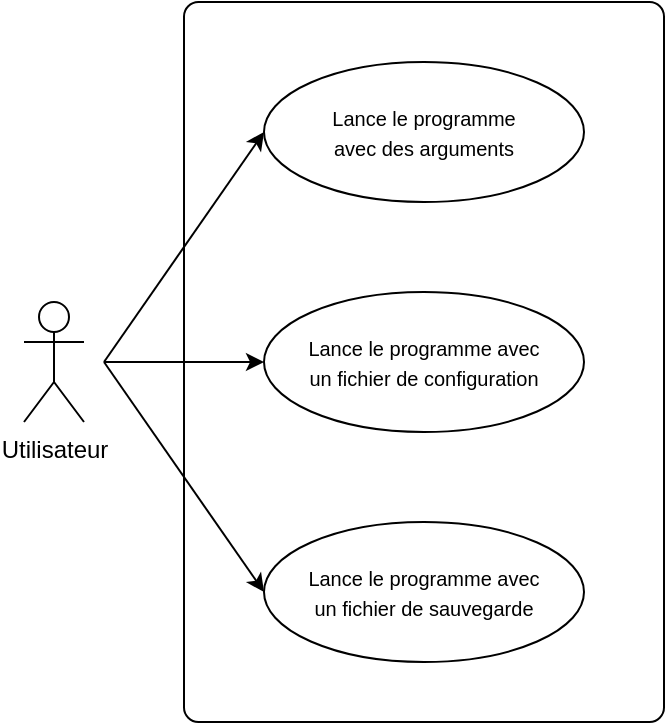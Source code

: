 <mxfile version="22.1.2" type="device">
  <diagram name="Page-1" id="7cdpedsHqk66CDrl7d8L">
    <mxGraphModel dx="1050" dy="621" grid="1" gridSize="10" guides="1" tooltips="1" connect="1" arrows="1" fold="1" page="1" pageScale="1" pageWidth="850" pageHeight="1100" math="0" shadow="0">
      <root>
        <mxCell id="0" />
        <mxCell id="1" parent="0" />
        <mxCell id="ciCeHlRDEuP2ueTBmtQf-3" value="" style="rounded=1;whiteSpace=wrap;html=1;arcSize=3;" parent="1" vertex="1">
          <mxGeometry x="120" y="140" width="240" height="360" as="geometry" />
        </mxCell>
        <mxCell id="ciCeHlRDEuP2ueTBmtQf-1" value="Utilisateur" style="shape=umlActor;verticalLabelPosition=bottom;verticalAlign=top;html=1;outlineConnect=0;" parent="1" vertex="1">
          <mxGeometry x="40" y="290" width="30" height="60" as="geometry" />
        </mxCell>
        <mxCell id="ciCeHlRDEuP2ueTBmtQf-4" value="&lt;font style=&quot;font-size: 10px;&quot;&gt;Lance le programme avec&lt;br&gt;un fichier de sauvegarde&lt;/font&gt;" style="ellipse;whiteSpace=wrap;html=1;" parent="1" vertex="1">
          <mxGeometry x="160" y="400" width="160" height="70" as="geometry" />
        </mxCell>
        <mxCell id="ciCeHlRDEuP2ueTBmtQf-5" value="&lt;font style=&quot;font-size: 10px;&quot;&gt;Lance le programme avec&lt;br&gt;un fichier de configuration&lt;br&gt;&lt;/font&gt;" style="ellipse;whiteSpace=wrap;html=1;" parent="1" vertex="1">
          <mxGeometry x="160" y="285" width="160" height="70" as="geometry" />
        </mxCell>
        <mxCell id="ciCeHlRDEuP2ueTBmtQf-9" value="" style="edgeStyle=none;orthogonalLoop=1;jettySize=auto;html=1;rounded=0;entryX=0;entryY=0.5;entryDx=0;entryDy=0;" parent="1" target="ciCeHlRDEuP2ueTBmtQf-5" edge="1">
          <mxGeometry width="100" relative="1" as="geometry">
            <mxPoint x="80" y="320" as="sourcePoint" />
            <mxPoint x="130" y="320" as="targetPoint" />
            <Array as="points" />
          </mxGeometry>
        </mxCell>
        <mxCell id="ciCeHlRDEuP2ueTBmtQf-10" value="" style="edgeStyle=none;orthogonalLoop=1;jettySize=auto;html=1;rounded=0;entryX=0;entryY=0.5;entryDx=0;entryDy=0;" parent="1" target="ciCeHlRDEuP2ueTBmtQf-4" edge="1">
          <mxGeometry width="100" relative="1" as="geometry">
            <mxPoint x="80" y="320" as="sourcePoint" />
            <mxPoint x="140" y="260" as="targetPoint" />
            <Array as="points" />
          </mxGeometry>
        </mxCell>
        <mxCell id="ciCeHlRDEuP2ueTBmtQf-11" value="&lt;font style=&quot;font-size: 10px;&quot;&gt;Lance le programme&lt;br&gt;avec des arguments&lt;br&gt;&lt;/font&gt;" style="ellipse;whiteSpace=wrap;html=1;" parent="1" vertex="1">
          <mxGeometry x="160" y="170" width="160" height="70" as="geometry" />
        </mxCell>
        <mxCell id="ciCeHlRDEuP2ueTBmtQf-12" value="" style="edgeStyle=none;orthogonalLoop=1;jettySize=auto;html=1;rounded=0;entryX=0;entryY=0.5;entryDx=0;entryDy=0;" parent="1" target="ciCeHlRDEuP2ueTBmtQf-11" edge="1">
          <mxGeometry width="100" relative="1" as="geometry">
            <mxPoint x="80" y="320" as="sourcePoint" />
            <mxPoint x="160" y="319" as="targetPoint" />
            <Array as="points" />
          </mxGeometry>
        </mxCell>
      </root>
    </mxGraphModel>
  </diagram>
</mxfile>
